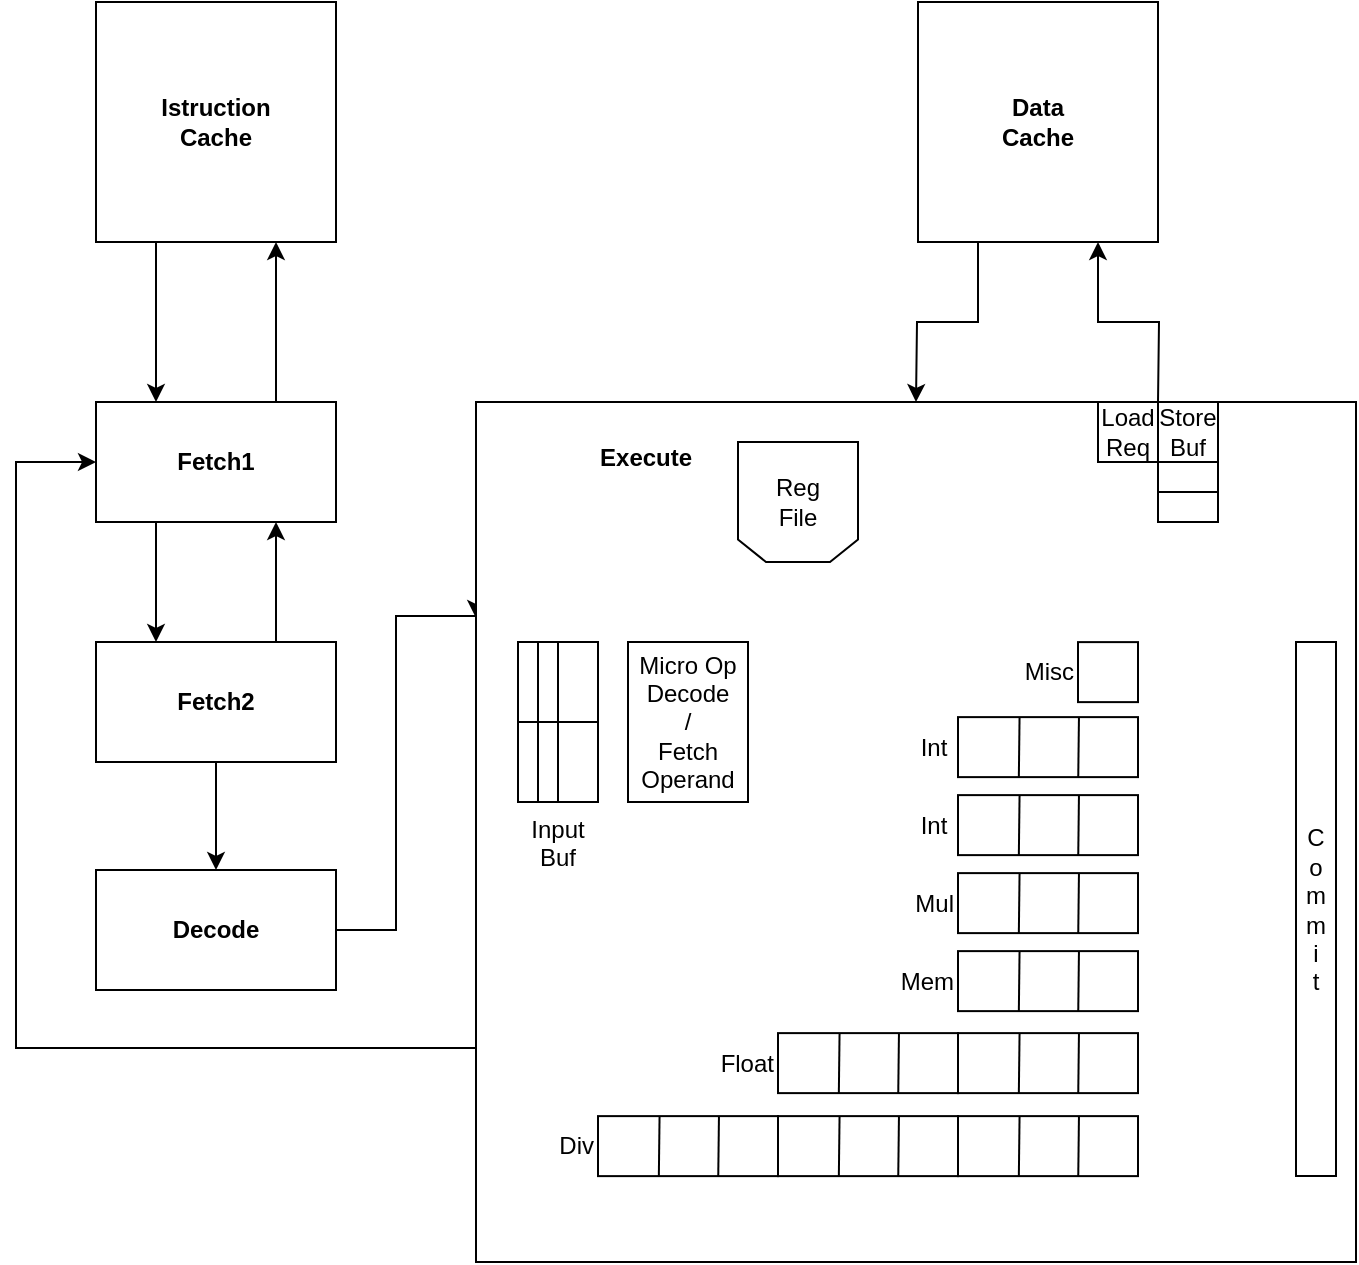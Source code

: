 <mxfile version="12.1.0" type="github" pages="1"><diagram id="EdAOTdUpAiUYNW-F2-T8" name="Page-1"><mxGraphModel dx="868" dy="518" grid="1" gridSize="10" guides="1" tooltips="1" connect="1" arrows="1" fold="1" page="1" pageScale="1" pageWidth="827" pageHeight="1169" math="0" shadow="0"><root><mxCell id="0"/><mxCell id="1" parent="0"/><mxCell id="xlTgU6gEici19xFDkvJ_-10" style="edgeStyle=orthogonalEdgeStyle;rounded=0;orthogonalLoop=1;jettySize=auto;html=1;exitX=0.25;exitY=1;exitDx=0;exitDy=0;entryX=0.25;entryY=0;entryDx=0;entryDy=0;fontStyle=1" parent="1" source="xlTgU6gEici19xFDkvJ_-1" target="xlTgU6gEici19xFDkvJ_-2" edge="1"><mxGeometry relative="1" as="geometry"/></mxCell><mxCell id="xlTgU6gEici19xFDkvJ_-1" value="Istruction&lt;br&gt;Cache" style="rounded=0;whiteSpace=wrap;html=1;fontStyle=1" parent="1" vertex="1"><mxGeometry x="80" y="40" width="120" height="120" as="geometry"/></mxCell><mxCell id="xlTgU6gEici19xFDkvJ_-11" style="edgeStyle=orthogonalEdgeStyle;rounded=0;orthogonalLoop=1;jettySize=auto;html=1;exitX=0.75;exitY=0;exitDx=0;exitDy=0;entryX=0.75;entryY=1;entryDx=0;entryDy=0;fontStyle=1" parent="1" source="xlTgU6gEici19xFDkvJ_-2" target="xlTgU6gEici19xFDkvJ_-1" edge="1"><mxGeometry relative="1" as="geometry"/></mxCell><mxCell id="xlTgU6gEici19xFDkvJ_-12" style="edgeStyle=orthogonalEdgeStyle;rounded=0;orthogonalLoop=1;jettySize=auto;html=1;exitX=0.25;exitY=1;exitDx=0;exitDy=0;entryX=0.25;entryY=0;entryDx=0;entryDy=0;fontStyle=1" parent="1" source="xlTgU6gEici19xFDkvJ_-2" target="xlTgU6gEici19xFDkvJ_-3" edge="1"><mxGeometry relative="1" as="geometry"/></mxCell><mxCell id="xlTgU6gEici19xFDkvJ_-2" value="Fetch1" style="rounded=0;whiteSpace=wrap;html=1;fontStyle=1" parent="1" vertex="1"><mxGeometry x="80" y="240" width="120" height="60" as="geometry"/></mxCell><mxCell id="xlTgU6gEici19xFDkvJ_-13" style="edgeStyle=orthogonalEdgeStyle;rounded=0;orthogonalLoop=1;jettySize=auto;html=1;exitX=0.75;exitY=0;exitDx=0;exitDy=0;fontStyle=1;entryX=0.75;entryY=1;entryDx=0;entryDy=0;" parent="1" source="xlTgU6gEici19xFDkvJ_-3" target="xlTgU6gEici19xFDkvJ_-2" edge="1"><mxGeometry relative="1" as="geometry"><mxPoint x="90" y="400" as="targetPoint"/></mxGeometry></mxCell><mxCell id="xlTgU6gEici19xFDkvJ_-15" style="edgeStyle=orthogonalEdgeStyle;rounded=0;orthogonalLoop=1;jettySize=auto;html=1;exitX=0.5;exitY=1;exitDx=0;exitDy=0;entryX=0.5;entryY=0;entryDx=0;entryDy=0;fontStyle=1" parent="1" source="xlTgU6gEici19xFDkvJ_-3" target="xlTgU6gEici19xFDkvJ_-4" edge="1"><mxGeometry relative="1" as="geometry"/></mxCell><mxCell id="xlTgU6gEici19xFDkvJ_-3" value="Fetch2" style="rounded=0;whiteSpace=wrap;html=1;fontStyle=1" parent="1" vertex="1"><mxGeometry x="80" y="360" width="120" height="60" as="geometry"/></mxCell><mxCell id="xlTgU6gEici19xFDkvJ_-16" style="edgeStyle=orthogonalEdgeStyle;rounded=0;orthogonalLoop=1;jettySize=auto;html=1;exitX=1;exitY=0.5;exitDx=0;exitDy=0;entryX=0;entryY=0.25;entryDx=0;entryDy=0;" parent="1" source="xlTgU6gEici19xFDkvJ_-4" edge="1"><mxGeometry relative="1" as="geometry"><mxPoint x="270" y="348" as="targetPoint"/><Array as="points"><mxPoint x="230" y="504"/><mxPoint x="230" y="347"/></Array></mxGeometry></mxCell><mxCell id="xlTgU6gEici19xFDkvJ_-4" value="&lt;span&gt;Decode&lt;/span&gt;" style="rounded=0;whiteSpace=wrap;html=1;fontStyle=1" parent="1" vertex="1"><mxGeometry x="80" y="474" width="120" height="60" as="geometry"/></mxCell><mxCell id="xlTgU6gEici19xFDkvJ_-9" style="edgeStyle=orthogonalEdgeStyle;rounded=0;orthogonalLoop=1;jettySize=auto;html=1;exitX=0.995;exitY=0.005;exitDx=0;exitDy=0;entryX=0.75;entryY=1;entryDx=0;entryDy=0;exitPerimeter=0;" parent="1" target="xlTgU6gEici19xFDkvJ_-6" edge="1"><mxGeometry relative="1" as="geometry"><mxPoint x="611" y="240" as="sourcePoint"/></mxGeometry></mxCell><mxCell id="xlTgU6gEici19xFDkvJ_-17" style="edgeStyle=orthogonalEdgeStyle;rounded=0;orthogonalLoop=1;jettySize=auto;html=1;entryX=0;entryY=0.5;entryDx=0;entryDy=0;exitX=0;exitY=0.75;exitDx=0;exitDy=0;" parent="1" target="xlTgU6gEici19xFDkvJ_-2" edge="1"><mxGeometry relative="1" as="geometry"><Array as="points"><mxPoint x="40" y="563"/><mxPoint x="40" y="270"/></Array><mxPoint x="270" y="563" as="sourcePoint"/></mxGeometry></mxCell><mxCell id="xlTgU6gEici19xFDkvJ_-8" style="edgeStyle=orthogonalEdgeStyle;rounded=0;orthogonalLoop=1;jettySize=auto;html=1;exitX=0.25;exitY=1;exitDx=0;exitDy=0;entryX=0.5;entryY=0;entryDx=0;entryDy=0;" parent="1" source="xlTgU6gEici19xFDkvJ_-6" edge="1"><mxGeometry relative="1" as="geometry"><mxPoint x="490" y="240" as="targetPoint"/></mxGeometry></mxCell><mxCell id="xlTgU6gEici19xFDkvJ_-6" value="Data&lt;br&gt;Cache" style="rounded=0;whiteSpace=wrap;html=1;fontStyle=1" parent="1" vertex="1"><mxGeometry x="491" y="40" width="120" height="120" as="geometry"/></mxCell><mxCell id="oU3VeBDMUItlI4Esvr1q-70" value="&amp;nbsp; &amp;nbsp; &amp;nbsp; &amp;nbsp; &amp;nbsp; &lt;br&gt;&amp;nbsp; &amp;nbsp; &amp;nbsp; &amp;nbsp; &amp;nbsp; &amp;nbsp; &amp;nbsp; &amp;nbsp; &amp;nbsp; &lt;b&gt;Execute&lt;/b&gt;" style="rounded=0;whiteSpace=wrap;html=1;verticalAlign=top;labelPosition=center;verticalLabelPosition=middle;align=left;" vertex="1" parent="1"><mxGeometry x="270" y="240" width="440" height="430" as="geometry"/></mxCell><mxCell id="oU3VeBDMUItlI4Esvr1q-71" value="Int&amp;nbsp;" style="rounded=0;whiteSpace=wrap;html=1;align=right;labelPosition=left;verticalLabelPosition=middle;verticalAlign=middle;" vertex="1" parent="1"><mxGeometry x="511" y="436.559" width="90" height="30" as="geometry"/></mxCell><mxCell id="oU3VeBDMUItlI4Esvr1q-72" value="" style="endArrow=none;html=1;exitX=0.338;exitY=0.997;exitDx=0;exitDy=0;exitPerimeter=0;entryX=0.342;entryY=0.003;entryDx=0;entryDy=0;entryPerimeter=0;" edge="1" parent="1" source="oU3VeBDMUItlI4Esvr1q-71" target="oU3VeBDMUItlI4Esvr1q-71"><mxGeometry width="50" height="50" relative="1" as="geometry"><mxPoint x="-19" y="539.559" as="sourcePoint"/><mxPoint x="382" y="359.559" as="targetPoint"/></mxGeometry></mxCell><mxCell id="oU3VeBDMUItlI4Esvr1q-73" value="" style="endArrow=none;html=1;exitX=0.668;exitY=1.01;exitDx=0;exitDy=0;exitPerimeter=0;entryX=0.672;entryY=-0.003;entryDx=0;entryDy=0;entryPerimeter=0;" edge="1" parent="1" source="oU3VeBDMUItlI4Esvr1q-71" target="oU3VeBDMUItlI4Esvr1q-71"><mxGeometry width="50" height="50" relative="1" as="geometry"><mxPoint x="420.8" y="419.939" as="sourcePoint"/><mxPoint x="421" y="359.559" as="targetPoint"/></mxGeometry></mxCell><mxCell id="oU3VeBDMUItlI4Esvr1q-74" value="Mul" style="rounded=0;whiteSpace=wrap;html=1;align=right;labelPosition=left;verticalLabelPosition=middle;verticalAlign=middle;" vertex="1" parent="1"><mxGeometry x="511" y="475.559" width="90" height="30" as="geometry"/></mxCell><mxCell id="oU3VeBDMUItlI4Esvr1q-75" value="" style="endArrow=none;html=1;exitX=0.338;exitY=0.997;exitDx=0;exitDy=0;exitPerimeter=0;entryX=0.342;entryY=0.003;entryDx=0;entryDy=0;entryPerimeter=0;" edge="1" parent="1" source="oU3VeBDMUItlI4Esvr1q-74" target="oU3VeBDMUItlI4Esvr1q-74"><mxGeometry width="50" height="50" relative="1" as="geometry"><mxPoint x="-19" y="579.559" as="sourcePoint"/><mxPoint x="382" y="399.559" as="targetPoint"/></mxGeometry></mxCell><mxCell id="oU3VeBDMUItlI4Esvr1q-76" value="" style="endArrow=none;html=1;exitX=0.668;exitY=1.01;exitDx=0;exitDy=0;exitPerimeter=0;entryX=0.672;entryY=-0.003;entryDx=0;entryDy=0;entryPerimeter=0;" edge="1" parent="1" source="oU3VeBDMUItlI4Esvr1q-74" target="oU3VeBDMUItlI4Esvr1q-74"><mxGeometry width="50" height="50" relative="1" as="geometry"><mxPoint x="420.8" y="459.939" as="sourcePoint"/><mxPoint x="421" y="399.559" as="targetPoint"/></mxGeometry></mxCell><mxCell id="oU3VeBDMUItlI4Esvr1q-77" value="Div" style="rounded=0;whiteSpace=wrap;html=1;align=right;labelPosition=left;verticalLabelPosition=middle;verticalAlign=middle;" vertex="1" parent="1"><mxGeometry x="331" y="597.059" width="90" height="30" as="geometry"/></mxCell><mxCell id="oU3VeBDMUItlI4Esvr1q-78" value="" style="endArrow=none;html=1;exitX=0.338;exitY=0.997;exitDx=0;exitDy=0;exitPerimeter=0;entryX=0.342;entryY=0.003;entryDx=0;entryDy=0;entryPerimeter=0;" edge="1" parent="1" source="oU3VeBDMUItlI4Esvr1q-77" target="oU3VeBDMUItlI4Esvr1q-77"><mxGeometry width="50" height="50" relative="1" as="geometry"><mxPoint x="-19" y="619.559" as="sourcePoint"/><mxPoint x="382" y="439.559" as="targetPoint"/></mxGeometry></mxCell><mxCell id="oU3VeBDMUItlI4Esvr1q-79" value="" style="endArrow=none;html=1;exitX=0.668;exitY=1.01;exitDx=0;exitDy=0;exitPerimeter=0;entryX=0.672;entryY=-0.003;entryDx=0;entryDy=0;entryPerimeter=0;" edge="1" parent="1" source="oU3VeBDMUItlI4Esvr1q-77" target="oU3VeBDMUItlI4Esvr1q-77"><mxGeometry width="50" height="50" relative="1" as="geometry"><mxPoint x="420.8" y="499.939" as="sourcePoint"/><mxPoint x="421" y="439.559" as="targetPoint"/></mxGeometry></mxCell><mxCell id="oU3VeBDMUItlI4Esvr1q-80" value="" style="rounded=0;whiteSpace=wrap;html=1;align=right;labelPosition=left;verticalLabelPosition=middle;verticalAlign=middle;" vertex="1" parent="1"><mxGeometry x="421" y="597.059" width="90" height="30" as="geometry"/></mxCell><mxCell id="oU3VeBDMUItlI4Esvr1q-81" value="" style="endArrow=none;html=1;exitX=0.338;exitY=0.997;exitDx=0;exitDy=0;exitPerimeter=0;entryX=0.342;entryY=0.003;entryDx=0;entryDy=0;entryPerimeter=0;" edge="1" parent="1" source="oU3VeBDMUItlI4Esvr1q-80" target="oU3VeBDMUItlI4Esvr1q-80"><mxGeometry width="50" height="50" relative="1" as="geometry"><mxPoint x="-324" y="659.559" as="sourcePoint"/><mxPoint x="77" y="479.559" as="targetPoint"/></mxGeometry></mxCell><mxCell id="oU3VeBDMUItlI4Esvr1q-82" value="" style="endArrow=none;html=1;exitX=0.668;exitY=1.01;exitDx=0;exitDy=0;exitPerimeter=0;entryX=0.672;entryY=-0.003;entryDx=0;entryDy=0;entryPerimeter=0;" edge="1" parent="1" source="oU3VeBDMUItlI4Esvr1q-80" target="oU3VeBDMUItlI4Esvr1q-80"><mxGeometry width="50" height="50" relative="1" as="geometry"><mxPoint x="115.8" y="539.939" as="sourcePoint"/><mxPoint x="116" y="479.559" as="targetPoint"/></mxGeometry></mxCell><mxCell id="oU3VeBDMUItlI4Esvr1q-83" value="" style="rounded=0;whiteSpace=wrap;html=1;align=right;labelPosition=left;verticalLabelPosition=middle;verticalAlign=middle;" vertex="1" parent="1"><mxGeometry x="511" y="597.059" width="90" height="30" as="geometry"/></mxCell><mxCell id="oU3VeBDMUItlI4Esvr1q-84" value="" style="endArrow=none;html=1;exitX=0.338;exitY=0.997;exitDx=0;exitDy=0;exitPerimeter=0;entryX=0.342;entryY=0.003;entryDx=0;entryDy=0;entryPerimeter=0;" edge="1" parent="1" source="oU3VeBDMUItlI4Esvr1q-83" target="oU3VeBDMUItlI4Esvr1q-83"><mxGeometry width="50" height="50" relative="1" as="geometry"><mxPoint x="-314" y="669.559" as="sourcePoint"/><mxPoint x="87" y="489.559" as="targetPoint"/></mxGeometry></mxCell><mxCell id="oU3VeBDMUItlI4Esvr1q-85" value="" style="endArrow=none;html=1;exitX=0.668;exitY=1.01;exitDx=0;exitDy=0;exitPerimeter=0;entryX=0.672;entryY=-0.003;entryDx=0;entryDy=0;entryPerimeter=0;" edge="1" parent="1" source="oU3VeBDMUItlI4Esvr1q-83" target="oU3VeBDMUItlI4Esvr1q-83"><mxGeometry width="50" height="50" relative="1" as="geometry"><mxPoint x="125.8" y="549.939" as="sourcePoint"/><mxPoint x="126" y="489.559" as="targetPoint"/></mxGeometry></mxCell><mxCell id="oU3VeBDMUItlI4Esvr1q-86" value="Float" style="rounded=0;whiteSpace=wrap;html=1;align=right;labelPosition=left;verticalLabelPosition=middle;verticalAlign=middle;" vertex="1" parent="1"><mxGeometry x="421" y="555.559" width="90" height="30" as="geometry"/></mxCell><mxCell id="oU3VeBDMUItlI4Esvr1q-87" value="" style="endArrow=none;html=1;exitX=0.338;exitY=0.997;exitDx=0;exitDy=0;exitPerimeter=0;entryX=0.342;entryY=0.003;entryDx=0;entryDy=0;entryPerimeter=0;" edge="1" parent="1" source="oU3VeBDMUItlI4Esvr1q-86" target="oU3VeBDMUItlI4Esvr1q-86"><mxGeometry width="50" height="50" relative="1" as="geometry"><mxPoint x="-304" y="679.559" as="sourcePoint"/><mxPoint x="97" y="499.559" as="targetPoint"/></mxGeometry></mxCell><mxCell id="oU3VeBDMUItlI4Esvr1q-88" value="" style="endArrow=none;html=1;exitX=0.668;exitY=1.01;exitDx=0;exitDy=0;exitPerimeter=0;entryX=0.672;entryY=-0.003;entryDx=0;entryDy=0;entryPerimeter=0;" edge="1" parent="1" source="oU3VeBDMUItlI4Esvr1q-86" target="oU3VeBDMUItlI4Esvr1q-86"><mxGeometry width="50" height="50" relative="1" as="geometry"><mxPoint x="135.8" y="559.939" as="sourcePoint"/><mxPoint x="136" y="499.559" as="targetPoint"/></mxGeometry></mxCell><mxCell id="oU3VeBDMUItlI4Esvr1q-89" value="" style="rounded=0;whiteSpace=wrap;html=1;align=right;labelPosition=left;verticalLabelPosition=middle;verticalAlign=middle;" vertex="1" parent="1"><mxGeometry x="511" y="555.559" width="90" height="30" as="geometry"/></mxCell><mxCell id="oU3VeBDMUItlI4Esvr1q-90" value="" style="endArrow=none;html=1;exitX=0.338;exitY=0.997;exitDx=0;exitDy=0;exitPerimeter=0;entryX=0.342;entryY=0.003;entryDx=0;entryDy=0;entryPerimeter=0;" edge="1" parent="1" source="oU3VeBDMUItlI4Esvr1q-89" target="oU3VeBDMUItlI4Esvr1q-89"><mxGeometry width="50" height="50" relative="1" as="geometry"><mxPoint x="-294" y="689.559" as="sourcePoint"/><mxPoint x="107" y="509.559" as="targetPoint"/></mxGeometry></mxCell><mxCell id="oU3VeBDMUItlI4Esvr1q-91" value="" style="endArrow=none;html=1;exitX=0.668;exitY=1.01;exitDx=0;exitDy=0;exitPerimeter=0;entryX=0.672;entryY=-0.003;entryDx=0;entryDy=0;entryPerimeter=0;" edge="1" parent="1" source="oU3VeBDMUItlI4Esvr1q-89" target="oU3VeBDMUItlI4Esvr1q-89"><mxGeometry width="50" height="50" relative="1" as="geometry"><mxPoint x="145.8" y="569.939" as="sourcePoint"/><mxPoint x="146" y="509.559" as="targetPoint"/></mxGeometry></mxCell><mxCell id="oU3VeBDMUItlI4Esvr1q-92" value="Mem" style="rounded=0;whiteSpace=wrap;html=1;align=right;labelPosition=left;verticalLabelPosition=middle;verticalAlign=middle;" vertex="1" parent="1"><mxGeometry x="511" y="514.559" width="90" height="30" as="geometry"/></mxCell><mxCell id="oU3VeBDMUItlI4Esvr1q-93" value="" style="endArrow=none;html=1;exitX=0.338;exitY=0.997;exitDx=0;exitDy=0;exitPerimeter=0;entryX=0.342;entryY=0.003;entryDx=0;entryDy=0;entryPerimeter=0;" edge="1" parent="1" source="oU3VeBDMUItlI4Esvr1q-92" target="oU3VeBDMUItlI4Esvr1q-92"><mxGeometry width="50" height="50" relative="1" as="geometry"><mxPoint x="-19" y="697.559" as="sourcePoint"/><mxPoint x="382" y="517.559" as="targetPoint"/></mxGeometry></mxCell><mxCell id="oU3VeBDMUItlI4Esvr1q-94" value="" style="endArrow=none;html=1;exitX=0.668;exitY=1.01;exitDx=0;exitDy=0;exitPerimeter=0;entryX=0.672;entryY=-0.003;entryDx=0;entryDy=0;entryPerimeter=0;" edge="1" parent="1" source="oU3VeBDMUItlI4Esvr1q-92" target="oU3VeBDMUItlI4Esvr1q-92"><mxGeometry width="50" height="50" relative="1" as="geometry"><mxPoint x="420.8" y="577.939" as="sourcePoint"/><mxPoint x="421" y="517.559" as="targetPoint"/></mxGeometry></mxCell><mxCell id="oU3VeBDMUItlI4Esvr1q-95" value="Misc" style="rounded=0;whiteSpace=wrap;html=1;align=right;labelPosition=left;verticalLabelPosition=middle;verticalAlign=middle;" vertex="1" parent="1"><mxGeometry x="571" y="360.059" width="30" height="30" as="geometry"/></mxCell><mxCell id="oU3VeBDMUItlI4Esvr1q-96" value="" style="rounded=0;whiteSpace=wrap;html=1;align=left;verticalAlign=top;labelPosition=right;verticalLabelPosition=middle;" vertex="1" parent="1"><mxGeometry x="611" y="240" width="30" height="60" as="geometry"/></mxCell><mxCell id="oU3VeBDMUItlI4Esvr1q-97" value="" style="endArrow=none;html=1;entryX=0;entryY=0.5;entryDx=0;entryDy=0;exitX=1;exitY=0.5;exitDx=0;exitDy=0;" edge="1" parent="1" source="oU3VeBDMUItlI4Esvr1q-96" target="oU3VeBDMUItlI4Esvr1q-96"><mxGeometry width="50" height="50" relative="1" as="geometry"><mxPoint x="346" y="480" as="sourcePoint"/><mxPoint x="396" y="430" as="targetPoint"/></mxGeometry></mxCell><mxCell id="oU3VeBDMUItlI4Esvr1q-98" value="" style="endArrow=none;html=1;entryX=0;entryY=0.75;entryDx=0;entryDy=0;exitX=1;exitY=0.75;exitDx=0;exitDy=0;" edge="1" parent="1" source="oU3VeBDMUItlI4Esvr1q-96" target="oU3VeBDMUItlI4Esvr1q-96"><mxGeometry width="50" height="50" relative="1" as="geometry"><mxPoint x="346" y="480" as="sourcePoint"/><mxPoint x="396" y="430" as="targetPoint"/></mxGeometry></mxCell><mxCell id="oU3VeBDMUItlI4Esvr1q-99" value="Load&lt;br&gt;Req" style="rounded=0;whiteSpace=wrap;html=1;align=center;labelPosition=center;verticalLabelPosition=middle;verticalAlign=middle;" vertex="1" parent="1"><mxGeometry x="581" y="240" width="30" height="30" as="geometry"/></mxCell><mxCell id="oU3VeBDMUItlI4Esvr1q-100" value="Store&lt;br&gt;Buf" style="text;html=1;strokeColor=none;fillColor=none;align=center;verticalAlign=middle;whiteSpace=wrap;rounded=0;" vertex="1" parent="1"><mxGeometry x="611" y="240" width="30" height="30" as="geometry"/></mxCell><mxCell id="oU3VeBDMUItlI4Esvr1q-101" value="Input Buf" style="rounded=0;whiteSpace=wrap;html=1;align=center;labelPosition=center;verticalLabelPosition=bottom;verticalAlign=top;" vertex="1" parent="1"><mxGeometry x="291" y="360" width="40" height="80" as="geometry"/></mxCell><mxCell id="oU3VeBDMUItlI4Esvr1q-102" value="" style="endArrow=none;html=1;entryX=0.5;entryY=0;entryDx=0;entryDy=0;exitX=0.5;exitY=1;exitDx=0;exitDy=0;" edge="1" parent="1" source="oU3VeBDMUItlI4Esvr1q-101" target="oU3VeBDMUItlI4Esvr1q-101"><mxGeometry width="50" height="50" relative="1" as="geometry"><mxPoint x="-29" y="730" as="sourcePoint"/><mxPoint x="21" y="680" as="targetPoint"/></mxGeometry></mxCell><mxCell id="oU3VeBDMUItlI4Esvr1q-103" value="" style="endArrow=none;html=1;entryX=0.25;entryY=0;entryDx=0;entryDy=0;exitX=0.25;exitY=1;exitDx=0;exitDy=0;" edge="1" parent="1" source="oU3VeBDMUItlI4Esvr1q-101" target="oU3VeBDMUItlI4Esvr1q-101"><mxGeometry width="50" height="50" relative="1" as="geometry"><mxPoint x="-29" y="730" as="sourcePoint"/><mxPoint x="21" y="680" as="targetPoint"/></mxGeometry></mxCell><mxCell id="oU3VeBDMUItlI4Esvr1q-104" value="" style="shape=loopLimit;whiteSpace=wrap;html=1;align=left;rotation=180;size=14;" vertex="1" parent="1"><mxGeometry x="401" y="260" width="60" height="60" as="geometry"/></mxCell><mxCell id="oU3VeBDMUItlI4Esvr1q-105" value="Reg&lt;br&gt;File" style="text;html=1;strokeColor=none;fillColor=none;align=center;verticalAlign=middle;whiteSpace=wrap;rounded=0;" vertex="1" parent="1"><mxGeometry x="411" y="280" width="40" height="20" as="geometry"/></mxCell><mxCell id="oU3VeBDMUItlI4Esvr1q-106" value="C&lt;br&gt;o&lt;br&gt;m&lt;br&gt;m&lt;br&gt;i&lt;br&gt;t" style="rounded=0;whiteSpace=wrap;html=1;align=center;" vertex="1" parent="1"><mxGeometry x="680" y="360" width="20" height="267" as="geometry"/></mxCell><mxCell id="oU3VeBDMUItlI4Esvr1q-111" value="Micro Op&lt;br&gt;Decode&lt;br&gt;/&lt;br&gt;Fetch&lt;br&gt;Operand" style="rounded=0;whiteSpace=wrap;html=1;" vertex="1" parent="1"><mxGeometry x="346" y="360" width="60" height="80" as="geometry"/></mxCell><mxCell id="oU3VeBDMUItlI4Esvr1q-115" value="Int&amp;nbsp;" style="rounded=0;whiteSpace=wrap;html=1;align=right;labelPosition=left;verticalLabelPosition=middle;verticalAlign=middle;" vertex="1" parent="1"><mxGeometry x="511" y="397.559" width="90" height="30" as="geometry"/></mxCell><mxCell id="oU3VeBDMUItlI4Esvr1q-116" value="" style="endArrow=none;html=1;exitX=0.338;exitY=0.997;exitDx=0;exitDy=0;exitPerimeter=0;entryX=0.342;entryY=0.003;entryDx=0;entryDy=0;entryPerimeter=0;" edge="1" parent="1" source="oU3VeBDMUItlI4Esvr1q-115" target="oU3VeBDMUItlI4Esvr1q-115"><mxGeometry width="50" height="50" relative="1" as="geometry"><mxPoint x="-19" y="499.559" as="sourcePoint"/><mxPoint x="382" y="319.559" as="targetPoint"/></mxGeometry></mxCell><mxCell id="oU3VeBDMUItlI4Esvr1q-117" value="" style="endArrow=none;html=1;exitX=0.668;exitY=1.01;exitDx=0;exitDy=0;exitPerimeter=0;entryX=0.672;entryY=-0.003;entryDx=0;entryDy=0;entryPerimeter=0;" edge="1" parent="1" source="oU3VeBDMUItlI4Esvr1q-115" target="oU3VeBDMUItlI4Esvr1q-115"><mxGeometry width="50" height="50" relative="1" as="geometry"><mxPoint x="420.8" y="379.939" as="sourcePoint"/><mxPoint x="421" y="319.559" as="targetPoint"/></mxGeometry></mxCell><mxCell id="oU3VeBDMUItlI4Esvr1q-124" value="" style="endArrow=none;html=1;strokeColor=#000000;strokeWidth=1;entryX=1;entryY=0.5;entryDx=0;entryDy=0;exitX=0;exitY=0.5;exitDx=0;exitDy=0;" edge="1" parent="1" source="oU3VeBDMUItlI4Esvr1q-101" target="oU3VeBDMUItlI4Esvr1q-101"><mxGeometry width="50" height="50" relative="1" as="geometry"><mxPoint x="30" y="740" as="sourcePoint"/><mxPoint x="80" y="690" as="targetPoint"/></mxGeometry></mxCell></root></mxGraphModel></diagram></mxfile>